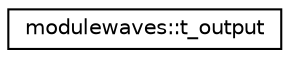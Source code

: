 digraph "Graphical Class Hierarchy"
{
 // LATEX_PDF_SIZE
  edge [fontname="Helvetica",fontsize="10",labelfontname="Helvetica",labelfontsize="10"];
  node [fontname="Helvetica",fontsize="10",shape=record];
  rankdir="LR";
  Node0 [label="modulewaves::t_output",height=0.2,width=0.4,color="black", fillcolor="white", style="filled",URL="$structmodulewaves_1_1t__output.html",tooltip=" "];
}
